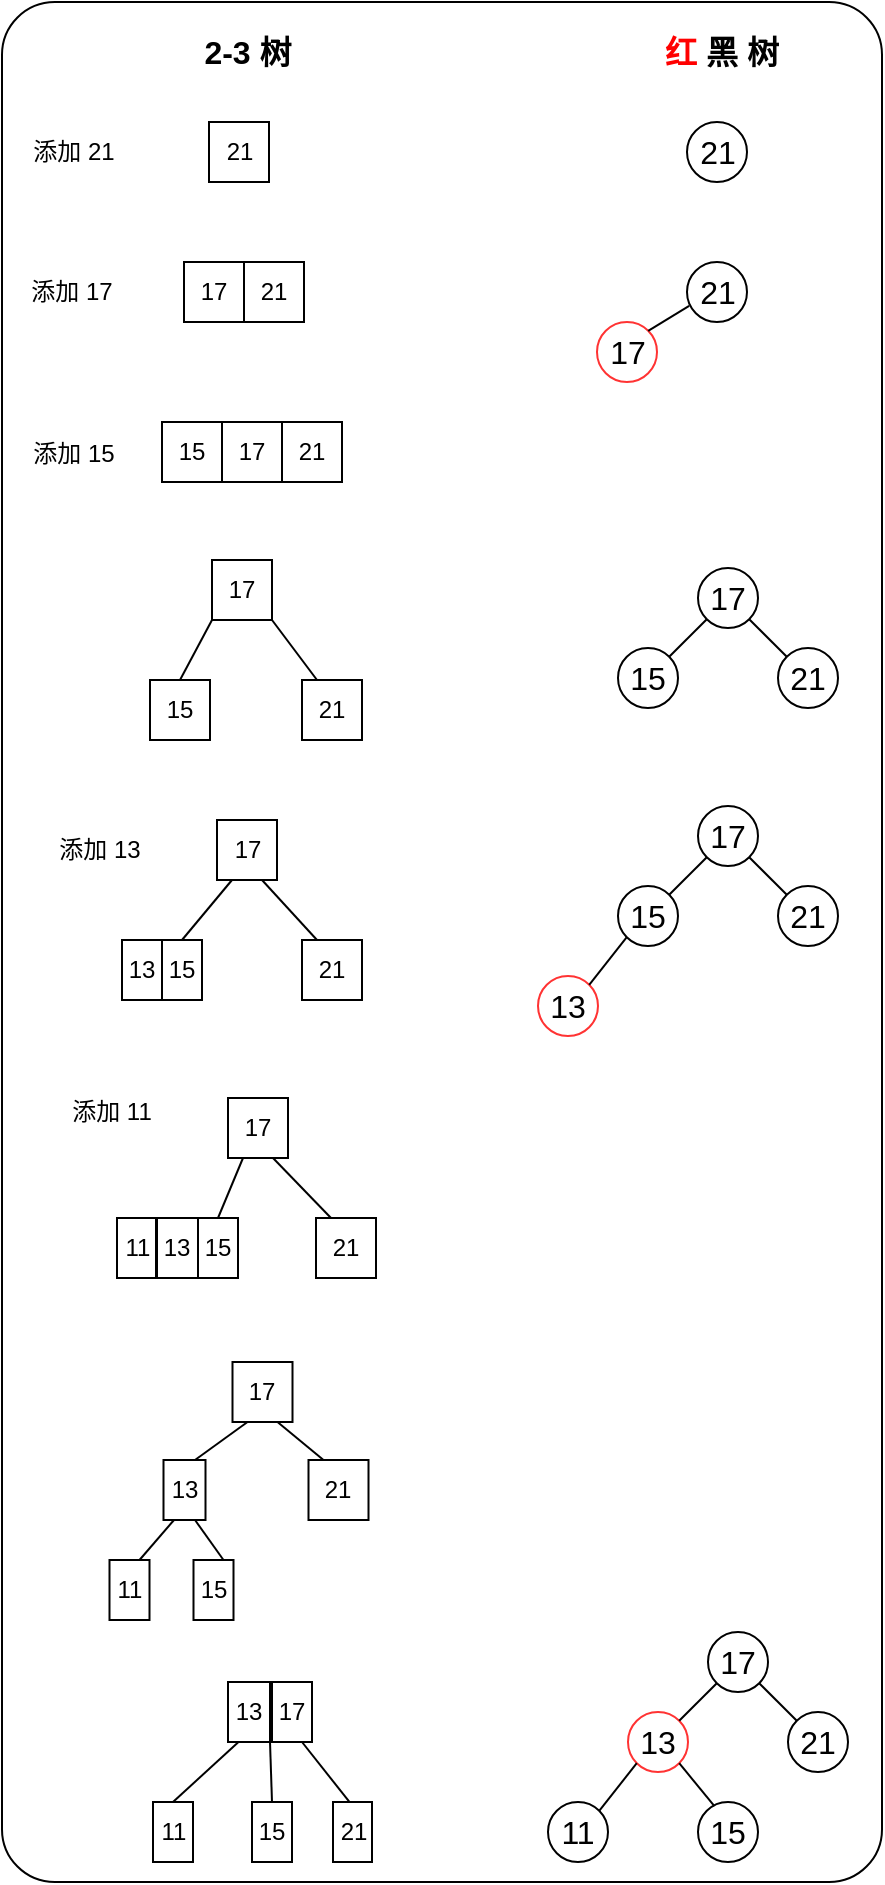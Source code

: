 <mxfile version="16.0.3" type="device"><diagram id="-sdiCkL-RufiZ2jDT8H1" name="Page-1"><mxGraphModel dx="494" dy="1429" grid="1" gridSize="10" guides="1" tooltips="1" connect="1" arrows="1" fold="1" page="1" pageScale="1" pageWidth="827" pageHeight="1169" math="0" shadow="0"><root><mxCell id="0"/><mxCell id="1" parent="0"/><mxCell id="uNTx2lc_0cnjWVp89D3H-2" value="21" style="rounded=0;whiteSpace=wrap;html=1;fillColor=none;" vertex="1" parent="1"><mxGeometry x="143.5" y="50" width="30" height="30" as="geometry"/></mxCell><mxCell id="uNTx2lc_0cnjWVp89D3H-3" value="17" style="rounded=0;whiteSpace=wrap;html=1;fillColor=none;" vertex="1" parent="1"><mxGeometry x="131" y="120" width="30" height="30" as="geometry"/></mxCell><mxCell id="uNTx2lc_0cnjWVp89D3H-4" value="21" style="rounded=0;whiteSpace=wrap;html=1;fillColor=none;" vertex="1" parent="1"><mxGeometry x="161" y="120" width="30" height="30" as="geometry"/></mxCell><mxCell id="uNTx2lc_0cnjWVp89D3H-5" value="15" style="rounded=0;whiteSpace=wrap;html=1;fillColor=none;" vertex="1" parent="1"><mxGeometry x="120" y="200" width="30" height="30" as="geometry"/></mxCell><mxCell id="uNTx2lc_0cnjWVp89D3H-6" value="17" style="rounded=0;whiteSpace=wrap;html=1;fillColor=none;" vertex="1" parent="1"><mxGeometry x="150" y="200" width="30" height="30" as="geometry"/></mxCell><mxCell id="uNTx2lc_0cnjWVp89D3H-7" value="21" style="rounded=0;whiteSpace=wrap;html=1;fillColor=none;" vertex="1" parent="1"><mxGeometry x="180" y="200" width="30" height="30" as="geometry"/></mxCell><mxCell id="uNTx2lc_0cnjWVp89D3H-18" value="17" style="rounded=0;whiteSpace=wrap;html=1;fillColor=none;" vertex="1" parent="1"><mxGeometry x="145" y="269" width="30" height="30" as="geometry"/></mxCell><mxCell id="uNTx2lc_0cnjWVp89D3H-19" value="15" style="rounded=0;whiteSpace=wrap;html=1;fillColor=none;" vertex="1" parent="1"><mxGeometry x="114" y="329" width="30" height="30" as="geometry"/></mxCell><mxCell id="uNTx2lc_0cnjWVp89D3H-21" value="21" style="rounded=0;whiteSpace=wrap;html=1;fillColor=none;" vertex="1" parent="1"><mxGeometry x="190" y="329" width="30" height="30" as="geometry"/></mxCell><mxCell id="uNTx2lc_0cnjWVp89D3H-26" value="17" style="rounded=0;whiteSpace=wrap;html=1;fillColor=none;" vertex="1" parent="1"><mxGeometry x="147.5" y="399" width="30" height="30" as="geometry"/></mxCell><mxCell id="uNTx2lc_0cnjWVp89D3H-27" value="15" style="rounded=0;whiteSpace=wrap;html=1;fillColor=none;" vertex="1" parent="1"><mxGeometry x="120" y="459" width="20" height="30" as="geometry"/></mxCell><mxCell id="uNTx2lc_0cnjWVp89D3H-28" value="21" style="rounded=0;whiteSpace=wrap;html=1;fillColor=none;" vertex="1" parent="1"><mxGeometry x="190" y="459" width="30" height="30" as="geometry"/></mxCell><mxCell id="uNTx2lc_0cnjWVp89D3H-31" value="13" style="rounded=0;whiteSpace=wrap;html=1;fillColor=none;" vertex="1" parent="1"><mxGeometry x="100" y="459" width="20" height="30" as="geometry"/></mxCell><mxCell id="uNTx2lc_0cnjWVp89D3H-34" value="17" style="rounded=0;whiteSpace=wrap;html=1;fillColor=none;" vertex="1" parent="1"><mxGeometry x="153" y="538" width="30" height="30" as="geometry"/></mxCell><mxCell id="uNTx2lc_0cnjWVp89D3H-35" value="15" style="rounded=0;whiteSpace=wrap;html=1;fillColor=none;" vertex="1" parent="1"><mxGeometry x="138" y="598" width="20" height="30" as="geometry"/></mxCell><mxCell id="uNTx2lc_0cnjWVp89D3H-36" value="21" style="rounded=0;whiteSpace=wrap;html=1;fillColor=none;" vertex="1" parent="1"><mxGeometry x="197" y="598" width="30" height="30" as="geometry"/></mxCell><mxCell id="uNTx2lc_0cnjWVp89D3H-39" value="11" style="rounded=0;whiteSpace=wrap;html=1;fillColor=none;" vertex="1" parent="1"><mxGeometry x="97.5" y="598" width="20" height="30" as="geometry"/></mxCell><mxCell id="uNTx2lc_0cnjWVp89D3H-41" value="13" style="rounded=0;whiteSpace=wrap;html=1;fillColor=none;" vertex="1" parent="1"><mxGeometry x="117" y="598" width="21" height="30" as="geometry"/></mxCell><mxCell id="uNTx2lc_0cnjWVp89D3H-44" value="17" style="rounded=0;whiteSpace=wrap;html=1;fillColor=none;" vertex="1" parent="1"><mxGeometry x="155.25" y="670" width="30" height="30" as="geometry"/></mxCell><mxCell id="uNTx2lc_0cnjWVp89D3H-45" value="15" style="rounded=0;whiteSpace=wrap;html=1;fillColor=none;" vertex="1" parent="1"><mxGeometry x="135.75" y="769" width="20" height="30" as="geometry"/></mxCell><mxCell id="uNTx2lc_0cnjWVp89D3H-46" value="21" style="rounded=0;whiteSpace=wrap;html=1;fillColor=none;" vertex="1" parent="1"><mxGeometry x="193.25" y="719" width="30" height="30" as="geometry"/></mxCell><mxCell id="uNTx2lc_0cnjWVp89D3H-49" value="11" style="rounded=0;whiteSpace=wrap;html=1;fillColor=none;" vertex="1" parent="1"><mxGeometry x="93.75" y="769" width="20" height="30" as="geometry"/></mxCell><mxCell id="uNTx2lc_0cnjWVp89D3H-51" value="13" style="rounded=0;whiteSpace=wrap;html=1;fillColor=none;" vertex="1" parent="1"><mxGeometry x="120.75" y="719" width="21" height="30" as="geometry"/></mxCell><mxCell id="uNTx2lc_0cnjWVp89D3H-64" value="17" style="rounded=0;whiteSpace=wrap;html=1;fillColor=none;" vertex="1" parent="1"><mxGeometry x="175" y="830" width="20" height="30" as="geometry"/></mxCell><mxCell id="uNTx2lc_0cnjWVp89D3H-65" value="15" style="rounded=0;whiteSpace=wrap;html=1;fillColor=none;" vertex="1" parent="1"><mxGeometry x="165" y="890" width="20" height="30" as="geometry"/></mxCell><mxCell id="uNTx2lc_0cnjWVp89D3H-66" value="21" style="rounded=0;whiteSpace=wrap;html=1;fillColor=none;" vertex="1" parent="1"><mxGeometry x="205.5" y="890" width="19.5" height="30" as="geometry"/></mxCell><mxCell id="uNTx2lc_0cnjWVp89D3H-69" value="11" style="rounded=0;whiteSpace=wrap;html=1;fillColor=none;" vertex="1" parent="1"><mxGeometry x="115.5" y="890" width="20" height="30" as="geometry"/></mxCell><mxCell id="uNTx2lc_0cnjWVp89D3H-71" value="13" style="rounded=0;whiteSpace=wrap;html=1;fillColor=none;" vertex="1" parent="1"><mxGeometry x="153" y="830" width="21" height="30" as="geometry"/></mxCell><mxCell id="uNTx2lc_0cnjWVp89D3H-75" value="添加 17" style="text;html=1;strokeColor=none;fillColor=none;align=center;verticalAlign=middle;whiteSpace=wrap;rounded=0;" vertex="1" parent="1"><mxGeometry x="45" y="120" width="60" height="30" as="geometry"/></mxCell><mxCell id="uNTx2lc_0cnjWVp89D3H-76" value="添加 13" style="text;html=1;strokeColor=none;fillColor=none;align=center;verticalAlign=middle;whiteSpace=wrap;rounded=0;" vertex="1" parent="1"><mxGeometry x="59" y="399" width="60" height="30" as="geometry"/></mxCell><mxCell id="uNTx2lc_0cnjWVp89D3H-77" value="" style="endArrow=none;html=1;rounded=0;entryX=0;entryY=1;entryDx=0;entryDy=0;exitX=0.5;exitY=0;exitDx=0;exitDy=0;" edge="1" parent="1" source="uNTx2lc_0cnjWVp89D3H-19" target="uNTx2lc_0cnjWVp89D3H-18"><mxGeometry width="50" height="50" relative="1" as="geometry"><mxPoint x="70" y="339" as="sourcePoint"/><mxPoint x="120" y="289" as="targetPoint"/></mxGeometry></mxCell><mxCell id="uNTx2lc_0cnjWVp89D3H-78" value="" style="endArrow=none;html=1;rounded=0;entryX=1;entryY=1;entryDx=0;entryDy=0;exitX=0.25;exitY=0;exitDx=0;exitDy=0;" edge="1" parent="1" source="uNTx2lc_0cnjWVp89D3H-21" target="uNTx2lc_0cnjWVp89D3H-18"><mxGeometry width="50" height="50" relative="1" as="geometry"><mxPoint x="138.5" y="339" as="sourcePoint"/><mxPoint x="157.5" y="309" as="targetPoint"/></mxGeometry></mxCell><mxCell id="uNTx2lc_0cnjWVp89D3H-79" value="" style="endArrow=none;html=1;rounded=0;entryX=0.25;entryY=1;entryDx=0;entryDy=0;exitX=0.5;exitY=0;exitDx=0;exitDy=0;" edge="1" parent="1" source="uNTx2lc_0cnjWVp89D3H-27" target="uNTx2lc_0cnjWVp89D3H-26"><mxGeometry width="50" height="50" relative="1" as="geometry"><mxPoint x="235.75" y="409" as="sourcePoint"/><mxPoint x="90" y="409" as="targetPoint"/></mxGeometry></mxCell><mxCell id="uNTx2lc_0cnjWVp89D3H-80" value="" style="endArrow=none;html=1;rounded=0;entryX=0.75;entryY=1;entryDx=0;entryDy=0;exitX=0.25;exitY=0;exitDx=0;exitDy=0;" edge="1" parent="1" source="uNTx2lc_0cnjWVp89D3H-28" target="uNTx2lc_0cnjWVp89D3H-26"><mxGeometry width="50" height="50" relative="1" as="geometry"><mxPoint x="139.5" y="469" as="sourcePoint"/><mxPoint x="237.8" y="418.16" as="targetPoint"/></mxGeometry></mxCell><mxCell id="uNTx2lc_0cnjWVp89D3H-81" value="" style="endArrow=none;html=1;rounded=0;entryX=0.25;entryY=1;entryDx=0;entryDy=0;exitX=0.5;exitY=0;exitDx=0;exitDy=0;" edge="1" parent="1" source="uNTx2lc_0cnjWVp89D3H-35" target="uNTx2lc_0cnjWVp89D3H-34"><mxGeometry width="50" height="50" relative="1" as="geometry"><mxPoint x="225.225" y="547.82" as="sourcePoint"/><mxPoint x="138" y="568" as="targetPoint"/></mxGeometry></mxCell><mxCell id="uNTx2lc_0cnjWVp89D3H-82" value="" style="endArrow=none;html=1;rounded=0;entryX=0.75;entryY=1;entryDx=0;entryDy=0;exitX=0.25;exitY=0;exitDx=0;exitDy=0;" edge="1" parent="1" source="uNTx2lc_0cnjWVp89D3H-36" target="uNTx2lc_0cnjWVp89D3H-34"><mxGeometry width="50" height="50" relative="1" as="geometry"><mxPoint x="155.725" y="607.82" as="sourcePoint"/><mxPoint x="163" y="578" as="targetPoint"/></mxGeometry></mxCell><mxCell id="uNTx2lc_0cnjWVp89D3H-83" value="" style="endArrow=none;html=1;rounded=0;entryX=0.25;entryY=1;entryDx=0;entryDy=0;exitX=0.75;exitY=0;exitDx=0;exitDy=0;" edge="1" parent="1" source="uNTx2lc_0cnjWVp89D3H-51" target="uNTx2lc_0cnjWVp89D3H-44"><mxGeometry width="50" height="50" relative="1" as="geometry"><mxPoint x="109.975" y="719.82" as="sourcePoint"/><mxPoint x="117.25" y="690.0" as="targetPoint"/></mxGeometry></mxCell><mxCell id="uNTx2lc_0cnjWVp89D3H-84" value="" style="endArrow=none;html=1;rounded=0;entryX=0.75;entryY=1;entryDx=0;entryDy=0;exitX=0.75;exitY=0;exitDx=0;exitDy=0;" edge="1" parent="1" source="uNTx2lc_0cnjWVp89D3H-45" target="uNTx2lc_0cnjWVp89D3H-51"><mxGeometry width="50" height="50" relative="1" as="geometry"><mxPoint x="187.5" y="769" as="sourcePoint"/><mxPoint x="165.25" y="699.0" as="targetPoint"/></mxGeometry></mxCell><mxCell id="uNTx2lc_0cnjWVp89D3H-85" value="" style="endArrow=none;html=1;rounded=0;entryX=0.25;entryY=1;entryDx=0;entryDy=0;exitX=0.75;exitY=0;exitDx=0;exitDy=0;" edge="1" parent="1" source="uNTx2lc_0cnjWVp89D3H-49" target="uNTx2lc_0cnjWVp89D3H-51"><mxGeometry width="50" height="50" relative="1" as="geometry"><mxPoint x="108.25" y="772" as="sourcePoint"/><mxPoint x="48.25" y="759.0" as="targetPoint"/></mxGeometry></mxCell><mxCell id="uNTx2lc_0cnjWVp89D3H-86" value="" style="endArrow=none;html=1;rounded=0;entryX=0.75;entryY=1;entryDx=0;entryDy=0;exitX=0.25;exitY=0;exitDx=0;exitDy=0;" edge="1" parent="1" source="uNTx2lc_0cnjWVp89D3H-46" target="uNTx2lc_0cnjWVp89D3H-44"><mxGeometry width="50" height="50" relative="1" as="geometry"><mxPoint x="134" y="729" as="sourcePoint"/><mxPoint x="165.25" y="710" as="targetPoint"/></mxGeometry></mxCell><mxCell id="uNTx2lc_0cnjWVp89D3H-87" value="" style="endArrow=none;html=1;rounded=0;entryX=0.5;entryY=0;entryDx=0;entryDy=0;exitX=0.25;exitY=1;exitDx=0;exitDy=0;" edge="1" parent="1" source="uNTx2lc_0cnjWVp89D3H-71" target="uNTx2lc_0cnjWVp89D3H-69"><mxGeometry width="50" height="50" relative="1" as="geometry"><mxPoint x="112.25" y="830" as="sourcePoint"/><mxPoint x="82.75" y="890" as="targetPoint"/></mxGeometry></mxCell><mxCell id="uNTx2lc_0cnjWVp89D3H-88" value="" style="endArrow=none;html=1;rounded=0;entryX=0.5;entryY=0;entryDx=0;entryDy=0;exitX=1;exitY=1;exitDx=0;exitDy=0;" edge="1" parent="1" source="uNTx2lc_0cnjWVp89D3H-71" target="uNTx2lc_0cnjWVp89D3H-65"><mxGeometry width="50" height="50" relative="1" as="geometry"><mxPoint x="163.5" y="870" as="sourcePoint"/><mxPoint x="227.5" y="860" as="targetPoint"/></mxGeometry></mxCell><mxCell id="uNTx2lc_0cnjWVp89D3H-89" value="" style="endArrow=none;html=1;rounded=0;exitX=0.75;exitY=1;exitDx=0;exitDy=0;entryX=0.421;entryY=-0.001;entryDx=0;entryDy=0;entryPerimeter=0;" edge="1" parent="1" source="uNTx2lc_0cnjWVp89D3H-64" target="uNTx2lc_0cnjWVp89D3H-66"><mxGeometry width="50" height="50" relative="1" as="geometry"><mxPoint x="266.25" y="860" as="sourcePoint"/><mxPoint x="215" y="886" as="targetPoint"/></mxGeometry></mxCell><mxCell id="uNTx2lc_0cnjWVp89D3H-90" value="添加 15" style="text;html=1;strokeColor=none;fillColor=none;align=center;verticalAlign=middle;whiteSpace=wrap;rounded=0;" vertex="1" parent="1"><mxGeometry x="45.5" y="201" width="60" height="30" as="geometry"/></mxCell><mxCell id="uNTx2lc_0cnjWVp89D3H-91" value="添加 11" style="text;html=1;strokeColor=none;fillColor=none;align=center;verticalAlign=middle;whiteSpace=wrap;rounded=0;" vertex="1" parent="1"><mxGeometry x="65" y="530" width="60" height="30" as="geometry"/></mxCell><mxCell id="uNTx2lc_0cnjWVp89D3H-93" value="&lt;font style=&quot;font-size: 16px&quot;&gt;&lt;b&gt;2-3 树&lt;/b&gt;&lt;/font&gt;" style="text;html=1;strokeColor=none;fillColor=none;align=center;verticalAlign=middle;whiteSpace=wrap;rounded=0;" vertex="1" parent="1"><mxGeometry x="133" width="60" height="30" as="geometry"/></mxCell><mxCell id="uNTx2lc_0cnjWVp89D3H-94" value="&lt;font style=&quot;font-size: 16px&quot;&gt;&lt;b&gt;&lt;font color=&quot;#ff0000&quot;&gt;红&lt;/font&gt; 黑 树&lt;/b&gt;&lt;/font&gt;" style="text;html=1;strokeColor=none;fillColor=none;align=center;verticalAlign=middle;whiteSpace=wrap;rounded=0;" vertex="1" parent="1"><mxGeometry x="360" width="80" height="30" as="geometry"/></mxCell><mxCell id="uNTx2lc_0cnjWVp89D3H-95" value="&lt;font color=&quot;#000000&quot;&gt;21&lt;/font&gt;" style="ellipse;whiteSpace=wrap;html=1;aspect=fixed;rounded=1;fontSize=16;fontColor=#FF0000;fillColor=none;" vertex="1" parent="1"><mxGeometry x="382.5" y="50" width="30" height="30" as="geometry"/></mxCell><mxCell id="uNTx2lc_0cnjWVp89D3H-96" value="&lt;font color=&quot;#000000&quot;&gt;21&lt;/font&gt;" style="ellipse;whiteSpace=wrap;html=1;aspect=fixed;rounded=1;fontSize=16;fontColor=#FF0000;fillColor=none;" vertex="1" parent="1"><mxGeometry x="382.5" y="120" width="30" height="30" as="geometry"/></mxCell><mxCell id="uNTx2lc_0cnjWVp89D3H-98" value="&lt;font color=&quot;#000000&quot;&gt;17&lt;/font&gt;" style="ellipse;whiteSpace=wrap;html=1;aspect=fixed;rounded=1;fontSize=16;fontColor=#FF0000;fillColor=none;strokeColor=#FF3333;" vertex="1" parent="1"><mxGeometry x="337.5" y="150" width="30" height="30" as="geometry"/></mxCell><mxCell id="uNTx2lc_0cnjWVp89D3H-99" value="" style="endArrow=none;html=1;rounded=0;fontSize=16;fontColor=#000000;entryX=0.036;entryY=0.731;entryDx=0;entryDy=0;exitX=1;exitY=0;exitDx=0;exitDy=0;entryPerimeter=0;" edge="1" parent="1" source="uNTx2lc_0cnjWVp89D3H-98" target="uNTx2lc_0cnjWVp89D3H-96"><mxGeometry width="50" height="50" relative="1" as="geometry"><mxPoint x="357.5" y="135" as="sourcePoint"/><mxPoint x="277.5" y="80" as="targetPoint"/></mxGeometry></mxCell><mxCell id="uNTx2lc_0cnjWVp89D3H-100" value="&lt;font color=&quot;#000000&quot;&gt;17&lt;/font&gt;" style="ellipse;whiteSpace=wrap;html=1;aspect=fixed;rounded=1;fontSize=16;fontColor=#FF0000;fillColor=none;" vertex="1" parent="1"><mxGeometry x="388" y="273" width="30" height="30" as="geometry"/></mxCell><mxCell id="uNTx2lc_0cnjWVp89D3H-102" value="&lt;font color=&quot;#000000&quot;&gt;21&lt;/font&gt;" style="ellipse;whiteSpace=wrap;html=1;aspect=fixed;rounded=1;fontSize=16;fontColor=#FF0000;fillColor=none;" vertex="1" parent="1"><mxGeometry x="428" y="313" width="30" height="30" as="geometry"/></mxCell><mxCell id="uNTx2lc_0cnjWVp89D3H-103" value="" style="rounded=1;whiteSpace=wrap;html=1;fillColor=none;arcSize=6;" vertex="1" parent="1"><mxGeometry x="40" y="-10" width="440" height="940" as="geometry"/></mxCell><mxCell id="uNTx2lc_0cnjWVp89D3H-104" value="&lt;font color=&quot;#000000&quot;&gt;15&lt;/font&gt;" style="ellipse;whiteSpace=wrap;html=1;aspect=fixed;rounded=1;fontSize=16;fontColor=#FF0000;fillColor=none;" vertex="1" parent="1"><mxGeometry x="348" y="313" width="30" height="30" as="geometry"/></mxCell><mxCell id="uNTx2lc_0cnjWVp89D3H-105" value="&lt;font color=&quot;#000000&quot;&gt;17&lt;/font&gt;" style="ellipse;whiteSpace=wrap;html=1;aspect=fixed;rounded=1;fontSize=16;fontColor=#FF0000;fillColor=none;" vertex="1" parent="1"><mxGeometry x="388" y="392" width="30" height="30" as="geometry"/></mxCell><mxCell id="uNTx2lc_0cnjWVp89D3H-106" value="&lt;font color=&quot;#000000&quot;&gt;21&lt;/font&gt;" style="ellipse;whiteSpace=wrap;html=1;aspect=fixed;rounded=1;fontSize=16;fontColor=#FF0000;fillColor=none;" vertex="1" parent="1"><mxGeometry x="428" y="432" width="30" height="30" as="geometry"/></mxCell><mxCell id="uNTx2lc_0cnjWVp89D3H-107" value="&lt;font color=&quot;#000000&quot;&gt;15&lt;/font&gt;" style="ellipse;whiteSpace=wrap;html=1;aspect=fixed;rounded=1;fontSize=16;fontColor=#FF0000;fillColor=none;" vertex="1" parent="1"><mxGeometry x="348" y="432" width="30" height="30" as="geometry"/></mxCell><mxCell id="uNTx2lc_0cnjWVp89D3H-108" value="&lt;font color=&quot;#000000&quot;&gt;13&lt;/font&gt;" style="ellipse;whiteSpace=wrap;html=1;aspect=fixed;rounded=1;fontSize=16;fontColor=#FF0000;fillColor=none;strokeColor=#FF3333;" vertex="1" parent="1"><mxGeometry x="308" y="477" width="30" height="30" as="geometry"/></mxCell><mxCell id="uNTx2lc_0cnjWVp89D3H-110" value="&lt;font color=&quot;#000000&quot;&gt;17&lt;/font&gt;" style="ellipse;whiteSpace=wrap;html=1;aspect=fixed;rounded=1;fontSize=16;fontColor=#FF0000;fillColor=none;" vertex="1" parent="1"><mxGeometry x="393" y="805" width="30" height="30" as="geometry"/></mxCell><mxCell id="uNTx2lc_0cnjWVp89D3H-111" value="&lt;font color=&quot;#000000&quot;&gt;21&lt;/font&gt;" style="ellipse;whiteSpace=wrap;html=1;aspect=fixed;rounded=1;fontSize=16;fontColor=#FF0000;fillColor=none;" vertex="1" parent="1"><mxGeometry x="433" y="845" width="30" height="30" as="geometry"/></mxCell><mxCell id="uNTx2lc_0cnjWVp89D3H-112" value="&lt;font color=&quot;#000000&quot;&gt;13&lt;/font&gt;" style="ellipse;whiteSpace=wrap;html=1;aspect=fixed;rounded=1;fontSize=16;fontColor=#FF0000;fillColor=none;strokeColor=#FF3333;" vertex="1" parent="1"><mxGeometry x="353" y="845" width="30" height="30" as="geometry"/></mxCell><mxCell id="uNTx2lc_0cnjWVp89D3H-113" value="&lt;font color=&quot;#000000&quot;&gt;11&lt;/font&gt;" style="ellipse;whiteSpace=wrap;html=1;aspect=fixed;rounded=1;fontSize=16;fontColor=#FF0000;fillColor=none;" vertex="1" parent="1"><mxGeometry x="313" y="890" width="30" height="30" as="geometry"/></mxCell><mxCell id="uNTx2lc_0cnjWVp89D3H-114" value="&lt;font color=&quot;#000000&quot;&gt;15&lt;/font&gt;" style="ellipse;whiteSpace=wrap;html=1;aspect=fixed;rounded=1;fontSize=16;fontColor=#FF0000;fillColor=none;" vertex="1" parent="1"><mxGeometry x="388" y="890" width="30" height="30" as="geometry"/></mxCell><mxCell id="uNTx2lc_0cnjWVp89D3H-116" value="" style="endArrow=none;html=1;rounded=0;fontSize=16;fontColor=#000000;entryX=0;entryY=1;entryDx=0;entryDy=0;exitX=1;exitY=0;exitDx=0;exitDy=0;" edge="1" parent="1" source="uNTx2lc_0cnjWVp89D3H-104" target="uNTx2lc_0cnjWVp89D3H-100"><mxGeometry width="50" height="50" relative="1" as="geometry"><mxPoint x="380" y="350" as="sourcePoint"/><mxPoint x="430" y="300" as="targetPoint"/></mxGeometry></mxCell><mxCell id="uNTx2lc_0cnjWVp89D3H-117" value="" style="endArrow=none;html=1;rounded=0;fontSize=16;fontColor=#000000;entryX=1;entryY=1;entryDx=0;entryDy=0;exitX=0;exitY=0;exitDx=0;exitDy=0;" edge="1" parent="1" source="uNTx2lc_0cnjWVp89D3H-102" target="uNTx2lc_0cnjWVp89D3H-100"><mxGeometry width="50" height="50" relative="1" as="geometry"><mxPoint x="383.607" y="327.393" as="sourcePoint"/><mxPoint x="402.393" y="308.607" as="targetPoint"/></mxGeometry></mxCell><mxCell id="uNTx2lc_0cnjWVp89D3H-118" value="" style="endArrow=none;html=1;rounded=0;fontSize=16;fontColor=#000000;entryX=0;entryY=1;entryDx=0;entryDy=0;exitX=1;exitY=0;exitDx=0;exitDy=0;" edge="1" parent="1" source="uNTx2lc_0cnjWVp89D3H-107" target="uNTx2lc_0cnjWVp89D3H-105"><mxGeometry width="50" height="50" relative="1" as="geometry"><mxPoint x="383.607" y="327.393" as="sourcePoint"/><mxPoint x="402.393" y="308.607" as="targetPoint"/></mxGeometry></mxCell><mxCell id="uNTx2lc_0cnjWVp89D3H-119" value="" style="endArrow=none;html=1;rounded=0;fontSize=16;fontColor=#000000;entryX=1;entryY=1;entryDx=0;entryDy=0;" edge="1" parent="1" source="uNTx2lc_0cnjWVp89D3H-106" target="uNTx2lc_0cnjWVp89D3H-105"><mxGeometry width="50" height="50" relative="1" as="geometry"><mxPoint x="383.607" y="446.393" as="sourcePoint"/><mxPoint x="402.393" y="427.607" as="targetPoint"/></mxGeometry></mxCell><mxCell id="uNTx2lc_0cnjWVp89D3H-120" value="" style="endArrow=none;html=1;rounded=0;fontSize=16;fontColor=#000000;entryX=0;entryY=1;entryDx=0;entryDy=0;exitX=1;exitY=0;exitDx=0;exitDy=0;" edge="1" parent="1" source="uNTx2lc_0cnjWVp89D3H-108" target="uNTx2lc_0cnjWVp89D3H-107"><mxGeometry width="50" height="50" relative="1" as="geometry"><mxPoint x="442.393" y="446.393" as="sourcePoint"/><mxPoint x="423.607" y="427.607" as="targetPoint"/></mxGeometry></mxCell><mxCell id="uNTx2lc_0cnjWVp89D3H-121" value="" style="endArrow=none;html=1;rounded=0;fontSize=16;fontColor=#000000;entryX=0;entryY=1;entryDx=0;entryDy=0;exitX=1;exitY=0;exitDx=0;exitDy=0;" edge="1" parent="1" source="uNTx2lc_0cnjWVp89D3H-112" target="uNTx2lc_0cnjWVp89D3H-110"><mxGeometry width="50" height="50" relative="1" as="geometry"><mxPoint x="315" y="835" as="sourcePoint"/><mxPoint x="365" y="785" as="targetPoint"/></mxGeometry></mxCell><mxCell id="uNTx2lc_0cnjWVp89D3H-122" value="" style="endArrow=none;html=1;rounded=0;fontSize=16;fontColor=#000000;entryX=1;entryY=1;entryDx=0;entryDy=0;" edge="1" parent="1" source="uNTx2lc_0cnjWVp89D3H-111" target="uNTx2lc_0cnjWVp89D3H-110"><mxGeometry width="50" height="50" relative="1" as="geometry"><mxPoint x="388.607" y="859.393" as="sourcePoint"/><mxPoint x="407.393" y="840.607" as="targetPoint"/></mxGeometry></mxCell><mxCell id="uNTx2lc_0cnjWVp89D3H-123" value="" style="endArrow=none;html=1;rounded=0;fontSize=16;fontColor=#000000;entryX=0;entryY=1;entryDx=0;entryDy=0;exitX=1;exitY=0;exitDx=0;exitDy=0;" edge="1" parent="1" source="uNTx2lc_0cnjWVp89D3H-113" target="uNTx2lc_0cnjWVp89D3H-112"><mxGeometry width="50" height="50" relative="1" as="geometry"><mxPoint x="447.393" y="859.393" as="sourcePoint"/><mxPoint x="428.607" y="840.607" as="targetPoint"/></mxGeometry></mxCell><mxCell id="uNTx2lc_0cnjWVp89D3H-124" value="" style="endArrow=none;html=1;rounded=0;fontSize=16;fontColor=#000000;entryX=1;entryY=1;entryDx=0;entryDy=0;exitX=0.274;exitY=0.069;exitDx=0;exitDy=0;exitPerimeter=0;" edge="1" parent="1" source="uNTx2lc_0cnjWVp89D3H-114" target="uNTx2lc_0cnjWVp89D3H-112"><mxGeometry width="50" height="50" relative="1" as="geometry"><mxPoint x="348.607" y="904.393" as="sourcePoint"/><mxPoint x="367.393" y="880.607" as="targetPoint"/></mxGeometry></mxCell><mxCell id="uNTx2lc_0cnjWVp89D3H-125" value="添加 21" style="text;html=1;strokeColor=none;fillColor=none;align=center;verticalAlign=middle;whiteSpace=wrap;rounded=0;" vertex="1" parent="1"><mxGeometry x="45.5" y="50" width="60" height="30" as="geometry"/></mxCell></root></mxGraphModel></diagram></mxfile>